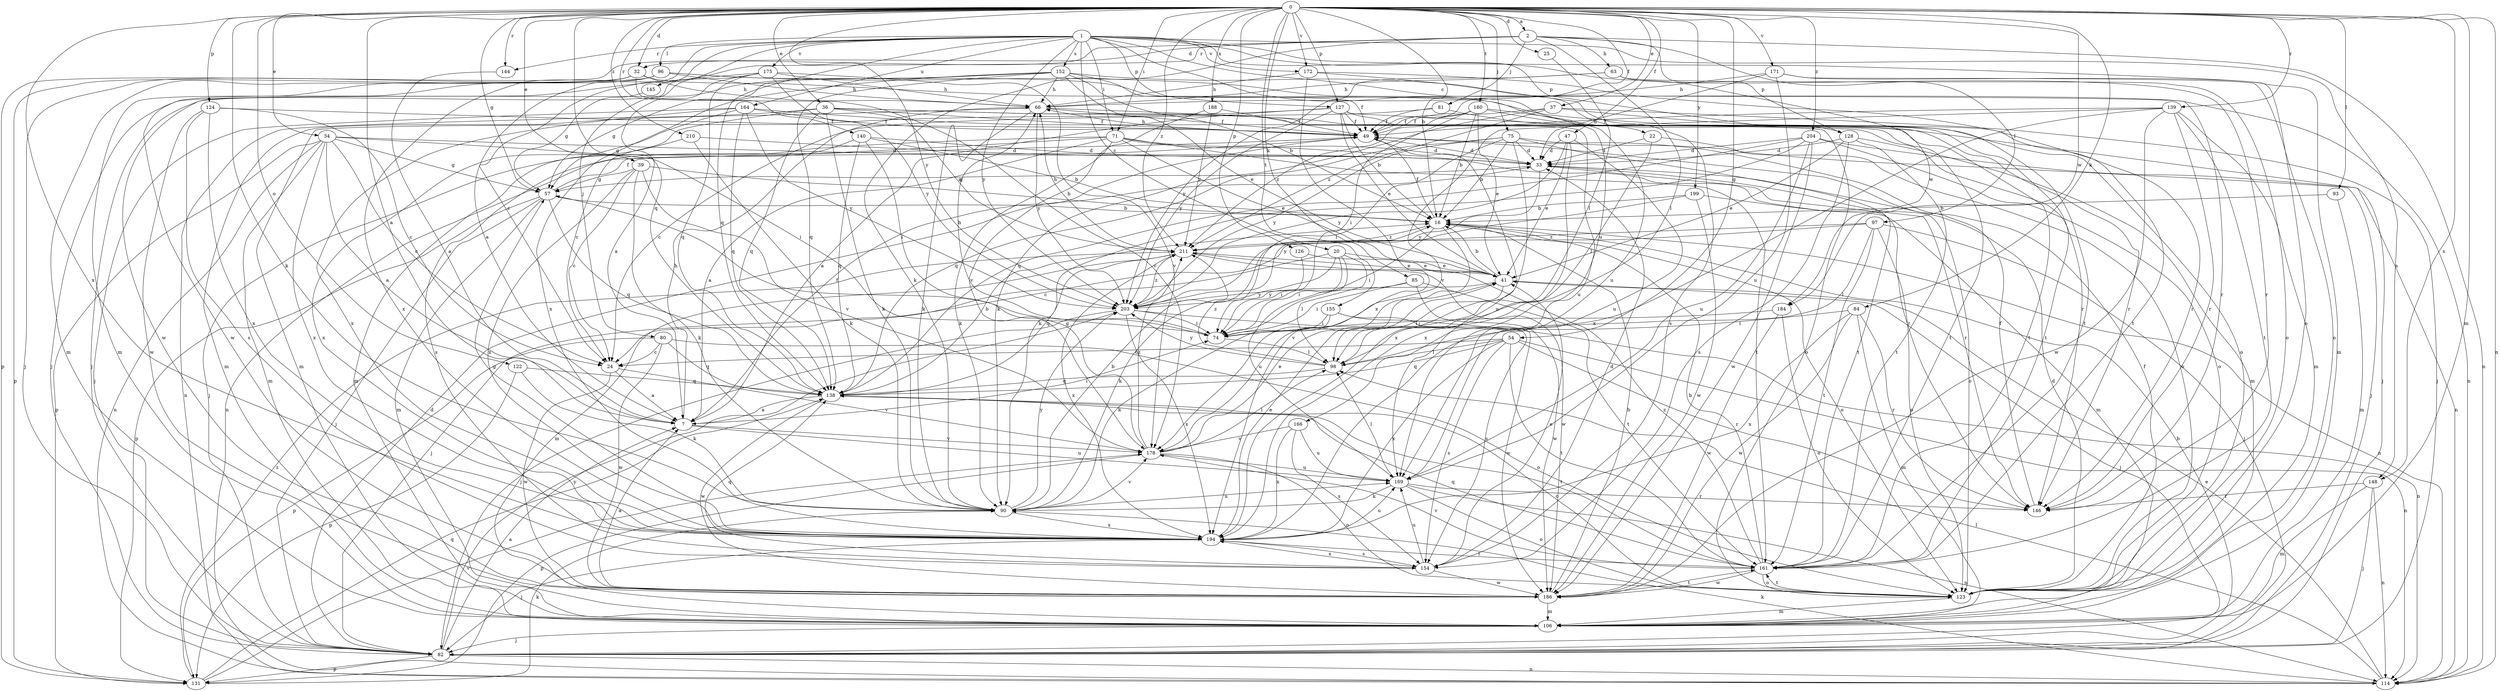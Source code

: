 strict digraph  {
0;
1;
2;
7;
16;
20;
22;
24;
25;
32;
33;
34;
36;
37;
39;
41;
47;
49;
54;
57;
63;
66;
71;
74;
75;
80;
81;
82;
84;
85;
90;
93;
96;
97;
98;
106;
114;
122;
123;
124;
126;
127;
128;
131;
138;
139;
140;
144;
145;
146;
148;
152;
154;
155;
160;
161;
164;
166;
169;
171;
172;
175;
178;
184;
186;
188;
194;
199;
203;
204;
210;
211;
0 -> 2  [label=a];
0 -> 7  [label=a];
0 -> 16  [label=b];
0 -> 25  [label=d];
0 -> 32  [label=d];
0 -> 34  [label=e];
0 -> 36  [label=e];
0 -> 37  [label=e];
0 -> 39  [label=e];
0 -> 47  [label=f];
0 -> 49  [label=f];
0 -> 54  [label=g];
0 -> 57  [label=g];
0 -> 71  [label=i];
0 -> 75  [label=j];
0 -> 84  [label=k];
0 -> 85  [label=k];
0 -> 90  [label=k];
0 -> 93  [label=l];
0 -> 106  [label=m];
0 -> 114  [label=n];
0 -> 122  [label=o];
0 -> 124  [label=p];
0 -> 126  [label=p];
0 -> 127  [label=p];
0 -> 138  [label=q];
0 -> 139  [label=r];
0 -> 140  [label=r];
0 -> 144  [label=r];
0 -> 148  [label=s];
0 -> 155  [label=t];
0 -> 160  [label=t];
0 -> 171  [label=v];
0 -> 172  [label=v];
0 -> 184  [label=w];
0 -> 188  [label=x];
0 -> 194  [label=x];
0 -> 199  [label=y];
0 -> 203  [label=y];
0 -> 204  [label=z];
0 -> 210  [label=z];
0 -> 211  [label=z];
1 -> 7  [label=a];
1 -> 20  [label=c];
1 -> 22  [label=c];
1 -> 24  [label=c];
1 -> 71  [label=i];
1 -> 80  [label=j];
1 -> 96  [label=l];
1 -> 123  [label=o];
1 -> 127  [label=p];
1 -> 128  [label=p];
1 -> 138  [label=q];
1 -> 144  [label=r];
1 -> 148  [label=s];
1 -> 152  [label=s];
1 -> 164  [label=u];
1 -> 166  [label=u];
1 -> 172  [label=v];
1 -> 175  [label=v];
1 -> 184  [label=w];
1 -> 203  [label=y];
2 -> 32  [label=d];
2 -> 63  [label=h];
2 -> 81  [label=j];
2 -> 90  [label=k];
2 -> 97  [label=l];
2 -> 98  [label=l];
2 -> 114  [label=n];
2 -> 128  [label=p];
2 -> 131  [label=p];
2 -> 145  [label=r];
7 -> 49  [label=f];
7 -> 66  [label=h];
7 -> 74  [label=i];
7 -> 169  [label=u];
7 -> 178  [label=v];
16 -> 49  [label=f];
16 -> 74  [label=i];
16 -> 114  [label=n];
16 -> 123  [label=o];
16 -> 178  [label=v];
16 -> 211  [label=z];
20 -> 41  [label=e];
20 -> 74  [label=i];
20 -> 82  [label=j];
20 -> 90  [label=k];
20 -> 98  [label=l];
20 -> 169  [label=u];
22 -> 33  [label=d];
22 -> 98  [label=l];
22 -> 123  [label=o];
24 -> 7  [label=a];
24 -> 178  [label=v];
24 -> 186  [label=w];
25 -> 98  [label=l];
32 -> 66  [label=h];
32 -> 82  [label=j];
32 -> 106  [label=m];
32 -> 131  [label=p];
32 -> 169  [label=u];
32 -> 178  [label=v];
33 -> 57  [label=g];
33 -> 123  [label=o];
33 -> 146  [label=r];
33 -> 203  [label=y];
34 -> 7  [label=a];
34 -> 24  [label=c];
34 -> 33  [label=d];
34 -> 57  [label=g];
34 -> 74  [label=i];
34 -> 106  [label=m];
34 -> 114  [label=n];
34 -> 131  [label=p];
34 -> 194  [label=x];
36 -> 24  [label=c];
36 -> 49  [label=f];
36 -> 90  [label=k];
36 -> 114  [label=n];
36 -> 123  [label=o];
36 -> 138  [label=q];
36 -> 169  [label=u];
36 -> 211  [label=z];
37 -> 49  [label=f];
37 -> 82  [label=j];
37 -> 90  [label=k];
37 -> 146  [label=r];
37 -> 211  [label=z];
39 -> 16  [label=b];
39 -> 24  [label=c];
39 -> 57  [label=g];
39 -> 90  [label=k];
39 -> 178  [label=v];
39 -> 194  [label=x];
41 -> 16  [label=b];
41 -> 82  [label=j];
41 -> 98  [label=l];
41 -> 203  [label=y];
47 -> 33  [label=d];
47 -> 41  [label=e];
47 -> 169  [label=u];
47 -> 194  [label=x];
47 -> 203  [label=y];
49 -> 33  [label=d];
49 -> 66  [label=h];
49 -> 114  [label=n];
49 -> 169  [label=u];
54 -> 24  [label=c];
54 -> 98  [label=l];
54 -> 114  [label=n];
54 -> 138  [label=q];
54 -> 146  [label=r];
54 -> 154  [label=s];
54 -> 161  [label=t];
54 -> 194  [label=x];
57 -> 16  [label=b];
57 -> 49  [label=f];
57 -> 82  [label=j];
57 -> 106  [label=m];
57 -> 131  [label=p];
57 -> 138  [label=q];
63 -> 66  [label=h];
63 -> 123  [label=o];
63 -> 146  [label=r];
63 -> 203  [label=y];
66 -> 49  [label=f];
66 -> 90  [label=k];
66 -> 106  [label=m];
66 -> 161  [label=t];
66 -> 203  [label=y];
71 -> 7  [label=a];
71 -> 33  [label=d];
71 -> 41  [label=e];
71 -> 82  [label=j];
71 -> 90  [label=k];
71 -> 146  [label=r];
71 -> 154  [label=s];
71 -> 161  [label=t];
74 -> 66  [label=h];
74 -> 98  [label=l];
75 -> 16  [label=b];
75 -> 33  [label=d];
75 -> 74  [label=i];
75 -> 82  [label=j];
75 -> 138  [label=q];
75 -> 161  [label=t];
75 -> 194  [label=x];
75 -> 203  [label=y];
80 -> 24  [label=c];
80 -> 123  [label=o];
80 -> 131  [label=p];
80 -> 138  [label=q];
80 -> 186  [label=w];
81 -> 24  [label=c];
81 -> 49  [label=f];
81 -> 146  [label=r];
82 -> 7  [label=a];
82 -> 16  [label=b];
82 -> 33  [label=d];
82 -> 114  [label=n];
82 -> 131  [label=p];
82 -> 203  [label=y];
84 -> 74  [label=i];
84 -> 106  [label=m];
84 -> 146  [label=r];
84 -> 186  [label=w];
84 -> 194  [label=x];
85 -> 74  [label=i];
85 -> 161  [label=t];
85 -> 186  [label=w];
85 -> 203  [label=y];
90 -> 16  [label=b];
90 -> 169  [label=u];
90 -> 178  [label=v];
90 -> 194  [label=x];
90 -> 203  [label=y];
93 -> 16  [label=b];
93 -> 106  [label=m];
96 -> 66  [label=h];
96 -> 106  [label=m];
96 -> 114  [label=n];
96 -> 161  [label=t];
96 -> 186  [label=w];
96 -> 194  [label=x];
97 -> 24  [label=c];
97 -> 82  [label=j];
97 -> 98  [label=l];
97 -> 123  [label=o];
97 -> 161  [label=t];
97 -> 211  [label=z];
98 -> 138  [label=q];
98 -> 203  [label=y];
98 -> 211  [label=z];
106 -> 82  [label=j];
114 -> 41  [label=e];
114 -> 90  [label=k];
114 -> 98  [label=l];
122 -> 90  [label=k];
122 -> 131  [label=p];
122 -> 138  [label=q];
123 -> 33  [label=d];
123 -> 49  [label=f];
123 -> 106  [label=m];
123 -> 161  [label=t];
124 -> 24  [label=c];
124 -> 49  [label=f];
124 -> 154  [label=s];
124 -> 186  [label=w];
124 -> 194  [label=x];
126 -> 41  [label=e];
126 -> 74  [label=i];
127 -> 7  [label=a];
127 -> 16  [label=b];
127 -> 41  [label=e];
127 -> 49  [label=f];
127 -> 82  [label=j];
127 -> 106  [label=m];
127 -> 161  [label=t];
127 -> 203  [label=y];
128 -> 33  [label=d];
128 -> 41  [label=e];
128 -> 106  [label=m];
128 -> 154  [label=s];
128 -> 161  [label=t];
131 -> 90  [label=k];
131 -> 138  [label=q];
131 -> 178  [label=v];
131 -> 211  [label=z];
138 -> 7  [label=a];
138 -> 16  [label=b];
138 -> 123  [label=o];
138 -> 161  [label=t];
138 -> 186  [label=w];
139 -> 49  [label=f];
139 -> 106  [label=m];
139 -> 146  [label=r];
139 -> 161  [label=t];
139 -> 178  [label=v];
139 -> 186  [label=w];
139 -> 194  [label=x];
140 -> 16  [label=b];
140 -> 33  [label=d];
140 -> 74  [label=i];
140 -> 106  [label=m];
140 -> 138  [label=q];
144 -> 7  [label=a];
145 -> 57  [label=g];
146 -> 49  [label=f];
148 -> 82  [label=j];
148 -> 106  [label=m];
148 -> 114  [label=n];
148 -> 146  [label=r];
152 -> 16  [label=b];
152 -> 41  [label=e];
152 -> 49  [label=f];
152 -> 57  [label=g];
152 -> 66  [label=h];
152 -> 82  [label=j];
152 -> 138  [label=q];
152 -> 146  [label=r];
152 -> 194  [label=x];
154 -> 33  [label=d];
154 -> 41  [label=e];
154 -> 138  [label=q];
154 -> 169  [label=u];
154 -> 186  [label=w];
154 -> 194  [label=x];
155 -> 74  [label=i];
155 -> 90  [label=k];
155 -> 114  [label=n];
155 -> 186  [label=w];
160 -> 16  [label=b];
160 -> 41  [label=e];
160 -> 49  [label=f];
160 -> 74  [label=i];
160 -> 123  [label=o];
160 -> 161  [label=t];
160 -> 211  [label=z];
161 -> 16  [label=b];
161 -> 123  [label=o];
161 -> 138  [label=q];
161 -> 178  [label=v];
161 -> 186  [label=w];
161 -> 211  [label=z];
164 -> 49  [label=f];
164 -> 57  [label=g];
164 -> 82  [label=j];
164 -> 138  [label=q];
164 -> 146  [label=r];
164 -> 194  [label=x];
164 -> 203  [label=y];
166 -> 154  [label=s];
166 -> 169  [label=u];
166 -> 178  [label=v];
166 -> 194  [label=x];
169 -> 90  [label=k];
169 -> 98  [label=l];
169 -> 114  [label=n];
169 -> 123  [label=o];
169 -> 146  [label=r];
171 -> 33  [label=d];
171 -> 66  [label=h];
171 -> 106  [label=m];
171 -> 123  [label=o];
171 -> 169  [label=u];
172 -> 66  [label=h];
172 -> 154  [label=s];
172 -> 161  [label=t];
172 -> 194  [label=x];
175 -> 7  [label=a];
175 -> 66  [label=h];
175 -> 82  [label=j];
175 -> 138  [label=q];
175 -> 178  [label=v];
175 -> 186  [label=w];
175 -> 203  [label=y];
178 -> 41  [label=e];
178 -> 57  [label=g];
178 -> 98  [label=l];
178 -> 123  [label=o];
178 -> 131  [label=p];
178 -> 169  [label=u];
178 -> 211  [label=z];
184 -> 74  [label=i];
184 -> 123  [label=o];
184 -> 186  [label=w];
186 -> 7  [label=a];
186 -> 16  [label=b];
186 -> 106  [label=m];
186 -> 161  [label=t];
188 -> 49  [label=f];
188 -> 178  [label=v];
188 -> 211  [label=z];
194 -> 41  [label=e];
194 -> 57  [label=g];
194 -> 82  [label=j];
194 -> 154  [label=s];
194 -> 161  [label=t];
194 -> 169  [label=u];
199 -> 16  [label=b];
199 -> 106  [label=m];
199 -> 186  [label=w];
199 -> 203  [label=y];
203 -> 74  [label=i];
203 -> 82  [label=j];
203 -> 154  [label=s];
203 -> 194  [label=x];
203 -> 211  [label=z];
204 -> 33  [label=d];
204 -> 90  [label=k];
204 -> 114  [label=n];
204 -> 123  [label=o];
204 -> 138  [label=q];
204 -> 169  [label=u];
204 -> 186  [label=w];
210 -> 33  [label=d];
210 -> 90  [label=k];
210 -> 194  [label=x];
211 -> 41  [label=e];
211 -> 66  [label=h];
211 -> 106  [label=m];
211 -> 138  [label=q];
211 -> 186  [label=w];
211 -> 194  [label=x];
}
